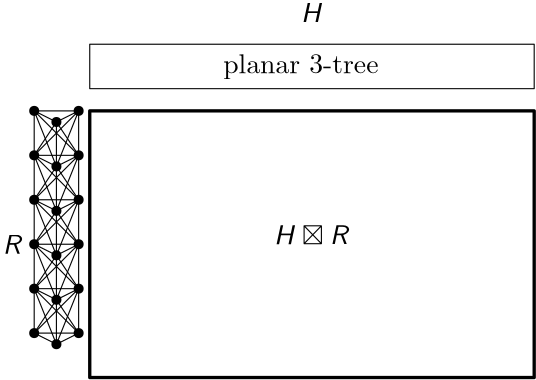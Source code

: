 <?xml version="1.0"?>
<!DOCTYPE ipe SYSTEM "ipe.dtd">
<ipe version="70218" creator="Ipe 7.2.23">
<info created="D:20211121110414" modified="D:20211121115312"/>
<preamble>\usepackage{sfmath}
\usepackage{amssymb}</preamble>
<ipestyle name="basic">
<symbol name="arrow/arc(spx)">
<path stroke="sym-stroke" fill="sym-stroke" pen="sym-pen">
0 0 m
-1 0.333 l
-1 -0.333 l
h
</path>
</symbol>
<symbol name="arrow/farc(spx)">
<path stroke="sym-stroke" fill="white" pen="sym-pen">
0 0 m
-1 0.333 l
-1 -0.333 l
h
</path>
</symbol>
<symbol name="arrow/ptarc(spx)">
<path stroke="sym-stroke" fill="sym-stroke" pen="sym-pen">
0 0 m
-1 0.333 l
-0.8 0 l
-1 -0.333 l
h
</path>
</symbol>
<symbol name="arrow/fptarc(spx)">
<path stroke="sym-stroke" fill="white" pen="sym-pen">
0 0 m
-1 0.333 l
-0.8 0 l
-1 -0.333 l
h
</path>
</symbol>
<symbol name="mark/circle(sx)" transformations="translations">
<path fill="sym-stroke">
0.6 0 0 0.6 0 0 e
0.4 0 0 0.4 0 0 e
</path>
</symbol>
<symbol name="mark/disk(sx)" transformations="translations">
<path fill="sym-stroke">
0.6 0 0 0.6 0 0 e
</path>
</symbol>
<symbol name="mark/fdisk(sfx)" transformations="translations">
<group>
<path fill="sym-fill">
0.5 0 0 0.5 0 0 e
</path>
<path fill="sym-stroke" fillrule="eofill">
0.6 0 0 0.6 0 0 e
0.4 0 0 0.4 0 0 e
</path>
</group>
</symbol>
<symbol name="mark/box(sx)" transformations="translations">
<path fill="sym-stroke" fillrule="eofill">
-0.6 -0.6 m
0.6 -0.6 l
0.6 0.6 l
-0.6 0.6 l
h
-0.4 -0.4 m
0.4 -0.4 l
0.4 0.4 l
-0.4 0.4 l
h
</path>
</symbol>
<symbol name="mark/square(sx)" transformations="translations">
<path fill="sym-stroke">
-0.6 -0.6 m
0.6 -0.6 l
0.6 0.6 l
-0.6 0.6 l
h
</path>
</symbol>
<symbol name="mark/fsquare(sfx)" transformations="translations">
<group>
<path fill="sym-fill">
-0.5 -0.5 m
0.5 -0.5 l
0.5 0.5 l
-0.5 0.5 l
h
</path>
<path fill="sym-stroke" fillrule="eofill">
-0.6 -0.6 m
0.6 -0.6 l
0.6 0.6 l
-0.6 0.6 l
h
-0.4 -0.4 m
0.4 -0.4 l
0.4 0.4 l
-0.4 0.4 l
h
</path>
</group>
</symbol>
<symbol name="mark/cross(sx)" transformations="translations">
<group>
<path fill="sym-stroke">
-0.43 -0.57 m
0.57 0.43 l
0.43 0.57 l
-0.57 -0.43 l
h
</path>
<path fill="sym-stroke">
-0.43 0.57 m
0.57 -0.43 l
0.43 -0.57 l
-0.57 0.43 l
h
</path>
</group>
</symbol>
<symbol name="arrow/fnormal(spx)">
<path stroke="sym-stroke" fill="white" pen="sym-pen">
0 0 m
-1 0.333 l
-1 -0.333 l
h
</path>
</symbol>
<symbol name="arrow/pointed(spx)">
<path stroke="sym-stroke" fill="sym-stroke" pen="sym-pen">
0 0 m
-1 0.333 l
-0.8 0 l
-1 -0.333 l
h
</path>
</symbol>
<symbol name="arrow/fpointed(spx)">
<path stroke="sym-stroke" fill="white" pen="sym-pen">
0 0 m
-1 0.333 l
-0.8 0 l
-1 -0.333 l
h
</path>
</symbol>
<symbol name="arrow/linear(spx)">
<path stroke="sym-stroke" pen="sym-pen">
-1 0.333 m
0 0 l
-1 -0.333 l
</path>
</symbol>
<symbol name="arrow/fdouble(spx)">
<path stroke="sym-stroke" fill="white" pen="sym-pen">
0 0 m
-1 0.333 l
-1 -0.333 l
h
-1 0 m
-2 0.333 l
-2 -0.333 l
h
</path>
</symbol>
<symbol name="arrow/double(spx)">
<path stroke="sym-stroke" fill="sym-stroke" pen="sym-pen">
0 0 m
-1 0.333 l
-1 -0.333 l
h
-1 0 m
-2 0.333 l
-2 -0.333 l
h
</path>
</symbol>
<symbol name="arrow/mid-normal(spx)">
<path stroke="sym-stroke" fill="sym-stroke" pen="sym-pen">
0.5 0 m
-0.5 0.333 l
-0.5 -0.333 l
h
</path>
</symbol>
<symbol name="arrow/mid-fnormal(spx)">
<path stroke="sym-stroke" fill="white" pen="sym-pen">
0.5 0 m
-0.5 0.333 l
-0.5 -0.333 l
h
</path>
</symbol>
<symbol name="arrow/mid-pointed(spx)">
<path stroke="sym-stroke" fill="sym-stroke" pen="sym-pen">
0.5 0 m
-0.5 0.333 l
-0.3 0 l
-0.5 -0.333 l
h
</path>
</symbol>
<symbol name="arrow/mid-fpointed(spx)">
<path stroke="sym-stroke" fill="white" pen="sym-pen">
0.5 0 m
-0.5 0.333 l
-0.3 0 l
-0.5 -0.333 l
h
</path>
</symbol>
<symbol name="arrow/mid-double(spx)">
<path stroke="sym-stroke" fill="sym-stroke" pen="sym-pen">
1 0 m
0 0.333 l
0 -0.333 l
h
0 0 m
-1 0.333 l
-1 -0.333 l
h
</path>
</symbol>
<symbol name="arrow/mid-fdouble(spx)">
<path stroke="sym-stroke" fill="white" pen="sym-pen">
1 0 m
0 0.333 l
0 -0.333 l
h
0 0 m
-1 0.333 l
-1 -0.333 l
h
</path>
</symbol>
<anglesize name="22.5 deg" value="22.5"/>
<anglesize name="30 deg" value="30"/>
<anglesize name="45 deg" value="45"/>
<anglesize name="60 deg" value="60"/>
<anglesize name="90 deg" value="90"/>
<arrowsize name="large" value="10"/>
<arrowsize name="small" value="5"/>
<arrowsize name="tiny" value="3"/>
<color name="blue" value="0 0 1"/>
<color name="brown" value="0.647 0.165 0.165"/>
<color name="darkblue" value="0 0 0.545"/>
<color name="darkcyan" value="0 0.545 0.545"/>
<color name="darkgray" value="0.663"/>
<color name="darkgreen" value="0 0.392 0"/>
<color name="darkmagenta" value="0.545 0 0.545"/>
<color name="darkorange" value="1 0.549 0"/>
<color name="darkred" value="0.545 0 0"/>
<color name="gold" value="1 0.843 0"/>
<color name="gray" value="0.745"/>
<color name="green" value="0 1 0"/>
<color name="lightblue" value="0.678 0.847 0.902"/>
<color name="lightcyan" value="0.878 1 1"/>
<color name="lightgray" value="0.827"/>
<color name="lightgreen" value="0.565 0.933 0.565"/>
<color name="lightyellow" value="1 1 0.878"/>
<color name="navy" value="0 0 0.502"/>
<color name="orange" value="1 0.647 0"/>
<color name="pink" value="1 0.753 0.796"/>
<color name="purple" value="0.627 0.125 0.941"/>
<color name="red" value="1 0 0"/>
<color name="seagreen" value="0.18 0.545 0.341"/>
<color name="turquoise" value="0.251 0.878 0.816"/>
<color name="violet" value="0.933 0.51 0.933"/>
<color name="yellow" value="1 1 0"/>
<dashstyle name="dash dot dotted" value="[4 2 1 2 1 2] 0"/>
<dashstyle name="dash dotted" value="[4 2 1 2] 0"/>
<dashstyle name="dashed" value="[4] 0"/>
<dashstyle name="dotted" value="[1 3] 0"/>
<gridsize name="10 pts (~3.5 mm)" value="10"/>
<gridsize name="14 pts (~5 mm)" value="14"/>
<gridsize name="16 pts (~6 mm)" value="16"/>
<gridsize name="20 pts (~7 mm)" value="20"/>
<gridsize name="28 pts (~10 mm)" value="28"/>
<gridsize name="32 pts (~12 mm)" value="32"/>
<gridsize name="4 pts" value="4"/>
<gridsize name="56 pts (~20 mm)" value="56"/>
<gridsize name="8 pts (~3 mm)" value="8"/>
<opacity name="10%" value="0.1"/>
<opacity name="30%" value="0.3"/>
<opacity name="50%" value="0.5"/>
<opacity name="75%" value="0.75"/>
<pen name="fat" value="1.2"/>
<pen name="heavier" value="0.8"/>
<pen name="ultrafat" value="2"/>
<symbolsize name="large" value="5"/>
<symbolsize name="small" value="2"/>
<symbolsize name="tiny" value="1.1"/>
<textsize name="Huge" value="\Huge"/>
<textsize name="LARGE" value="\LARGE"/>
<textsize name="Large" value="\Large"/>
<textsize name="footnote" value="\footnotesize"/>
<textsize name="huge" value="\huge"/>
<textsize name="large" value="\large"/>
<textsize name="small" value="\small"/>
<textsize name="tiny" value="\tiny"/>
<textstyle name="center" begin="\begin{center}" end="\end{center}"/>
<textstyle name="item" begin="\begin{itemize}\item{}" end="\end{itemize}"/>
<textstyle name="itemize" begin="\begin{itemize}" end="\end{itemize}"/>
<tiling name="falling" angle="-60" step="4" width="1"/>
<tiling name="rising" angle="30" step="4" width="1"/>
</ipestyle>
<ipestyle name="odscolors">
<color name="columbia blue" value="0.745 0.847 0.831"/>
<color name="diamond" value="0.721 0.882 1"/>
<color name="dutch white" value="0.866 0.878 0.741"/>
<color name="granny smith apple" value="0.733 0.858 0.607"/>
<color name="laurel green" value="0.67 0.768 0.631"/>
<color name="light salmon" value="0.98 0.635 0.458"/>
<color name="lightgray" value="0.827"/>
<color name="magic mint" value="0.647 1 0.839"/>
<color name="medium sea green" value="0.266 0.686 0.411"/>
<color name="midnight green" value="0.062 0.309 0.333"/>
<color name="myrtle green" value="0.196 0.454 0.427"/>
<color name="pale chestnut" value="0.909 0.682 0.717"/>
<color name="paynes grey" value="0.345 0.435 0.486"/>
<color name="pearl aqua" value="0.556 0.776 0.725"/>
<color name="pink raspberry" value="0.639 0.043 0.215"/>
<color name="pink-orange" value="1 0.549 0.38"/>
<color name="rose gold" value="0.741 0.419 0.45"/>
<color name="steel teal" value="0.4 0.521 0.525"/>
<color name="tigers eye" value="0.968 0.549 0.235"/>
<color name="trolley grey" value="0.505 0.498 0.458"/>
<color name="usc gold" value="1 0.807 0.019"/>
</ipestyle>
<page>
<layer name="alpha"/>
<layer name="beta"/>
<layer name="gamma"/>
<layer name="delta"/>
<layer name="epsilon"/>
<layer name="zeta"/>
<layer name="eta"/>
<view layers="alpha" active="alpha"/>
<view layers="alpha beta" active="beta"/>
<view layers="alpha beta gamma" active="gamma"/>
<view layers="alpha beta gamma delta" active="delta"/>
<view layers="alpha beta gamma delta epsilon" active="epsilon"/>
<view layers="alpha beta gamma delta epsilon zeta" active="zeta"/>
<view layers="alpha beta gamma delta epsilon zeta eta" active="eta"/>
<path layer="eta" matrix="1 0 0 1 96 -16" fill="light salmon">
5.50667 0 0 5.50667 192 656 e
</path>
<path matrix="1 0 0 1 96 0" fill="granny smith apple">
5.50667 0 0 5.50667 192 656 e
</path>
<text layer="alpha" matrix="1 0 0 1 0 16" transformations="translations" pos="288 704" stroke="black" type="label" width="7.863" height="6.918" depth="0" halign="center" valign="baseline" style="math">H</text>
<text matrix="1 0 0 1 -8.04913 -16" transformations="translations" pos="192 656" stroke="black" type="label" width="7.26" height="6.918" depth="0" halign="right" valign="center" style="math">R</text>
<path stroke="black" pen="fat">
208 688 m
208 592 l
368 592 l
368 688 l
h
</path>
<text matrix="1 0 0 1 -32 32" transformations="translations" pos="320 608" stroke="black" type="label" width="27.3" height="6.918" depth="0" halign="center" valign="baseline" style="math">H\boxtimes R</text>
<use layer="beta" name="mark/disk(sx)" pos="256 704" size="large" stroke="black"/>
<use name="mark/disk(sx)" pos="272 704" size="large" stroke="black"/>
<use name="mark/disk(sx)" pos="288 704" size="large" stroke="black"/>
<use name="mark/disk(sx)" pos="304 704" size="large" stroke="black"/>
<path stroke="black" pen="fat">
256 704 m
272 704 l
</path>
<path stroke="black" pen="fat">
272 704 m
264 712
272 720
280 712
272 704 c
</path>
<path stroke="black" pen="fat">
272 704 m
288 704 l
</path>
<path stroke="black" pen="fat">
288 704 m
272 696
256 704 c
</path>
<path stroke="black" pen="fat">
256 704 m
272 688
288 704 c
</path>
<path stroke="black" pen="fat">
288 704 m
304 704 l
</path>
<use layer="gamma" name="mark/disk(sx)" pos="288 704" size="large" stroke="tigers eye"/>
<use layer="delta" name="mark/disk(sx)" pos="288 656" size="large" stroke="tigers eye"/>
<use name="mark/disk(sx)" pos="288 640" size="large" stroke="tigers eye"/>
<use layer="epsilon" name="mark/disk(sx)" pos="192 640" size="large" stroke="tigers eye"/>
<use name="mark/disk(sx)" pos="192 656" size="large" stroke="tigers eye"/>
<path layer="zeta" matrix="1 0 0 1 0 -16" fill="light salmon">
5.50667 0 0 5.50667 192 656 e
</path>
<path fill="granny smith apple">
5.50667 0 0 5.50667 192 656 e
</path>
<use layer="alpha" matrix="1 0 0 1 92 -48" name="mark/disk(sx)" pos="96 736" size="normal" stroke="black"/>
<use matrix="1 0 0 1 92 -48" name="mark/disk(sx)" pos="112 736" size="normal" stroke="black"/>
<use matrix="1 0 0 1 92 -44" name="mark/disk(sx)" pos="104 728" size="normal" stroke="black"/>
<path matrix="1 0 0 1 92 -48" stroke="black">
96 736 m
112 736 l
</path>
<path matrix="1 0 0 1 92 -48" stroke="black">
112 736 m
104 732 l
</path>
<path matrix="1 0 0 1 92 -48" stroke="black">
104 732 m
96 736 l
</path>
<path matrix="1 0 0 1 92 -48" stroke="black">
96 736 m
112 720 l
</path>
<path matrix="1 0 0 1 92 -48" stroke="black">
96 736 m
104 716 l
</path>
<path matrix="1 0 0 1 92 -48" stroke="black">
96 736 m
96 720 l
</path>
<path matrix="1 0 0 1 92 -48" stroke="black">
104 732 m
96 720 l
</path>
<path matrix="1 0 0 1 92 -48" stroke="black">
104 732 m
104 716 l
</path>
<path matrix="1 0 0 1 92 -48" stroke="black">
104 732 m
112 720 l
</path>
<path matrix="1 0 0 1 92 -48" stroke="black">
112 736 m
112 720 l
</path>
<path matrix="1 0 0 1 92 -48" stroke="black">
112 736 m
104 716 l
</path>
<path matrix="1 0 0 1 92 -48" stroke="black">
112 736 m
96 720 l
</path>
<use matrix="1 0 0 1 92 -64" name="mark/disk(sx)" pos="96 736" size="normal" stroke="black"/>
<use matrix="1 0 0 1 92 -64" name="mark/disk(sx)" pos="112 736" size="normal" stroke="black"/>
<use matrix="1 0 0 1 92 -60" name="mark/disk(sx)" pos="104 728" size="normal" stroke="black"/>
<path matrix="1 0 0 1 92 -64" stroke="black">
96 736 m
112 736 l
</path>
<path matrix="1 0 0 1 92 -64" stroke="black">
112 736 m
104 732 l
</path>
<path matrix="1 0 0 1 92 -64" stroke="black">
104 732 m
96 736 l
</path>
<path matrix="1 0 0 1 92 -64" stroke="black">
96 736 m
112 720 l
</path>
<path matrix="1 0 0 1 92 -64" stroke="black">
96 736 m
104 716 l
</path>
<path matrix="1 0 0 1 92 -64" stroke="black">
96 736 m
96 720 l
</path>
<path matrix="1 0 0 1 92 -64" stroke="black">
104 732 m
96 720 l
</path>
<path matrix="1 0 0 1 92 -64" stroke="black">
104 732 m
104 716 l
</path>
<path matrix="1 0 0 1 92 -64" stroke="black">
104 732 m
112 720 l
</path>
<path matrix="1 0 0 1 92 -64" stroke="black">
112 736 m
112 720 l
</path>
<path matrix="1 0 0 1 92 -64" stroke="black">
112 736 m
104 716 l
</path>
<path matrix="1 0 0 1 92 -64" stroke="black">
112 736 m
96 720 l
</path>
<use matrix="1 0 0 1 92 -80" name="mark/disk(sx)" pos="96 736" size="normal" stroke="black"/>
<use matrix="1 0 0 1 92 -80" name="mark/disk(sx)" pos="112 736" size="normal" stroke="black"/>
<use matrix="1 0 0 1 92 -76" name="mark/disk(sx)" pos="104 728" size="normal" stroke="black"/>
<path matrix="1 0 0 1 92 -80" stroke="black">
96 736 m
112 736 l
</path>
<path matrix="1 0 0 1 92 -80" stroke="black">
112 736 m
104 732 l
</path>
<path matrix="1 0 0 1 92 -80" stroke="black">
104 732 m
96 736 l
</path>
<path matrix="1 0 0 1 92 -80" stroke="black">
96 736 m
112 720 l
</path>
<path matrix="1 0 0 1 92 -80" stroke="black">
96 736 m
104 716 l
</path>
<path matrix="1 0 0 1 92 -80" stroke="black">
96 736 m
96 720 l
</path>
<path matrix="1 0 0 1 92 -80" stroke="black">
104 732 m
96 720 l
</path>
<path matrix="1 0 0 1 92 -80" stroke="black">
104 732 m
104 716 l
</path>
<path matrix="1 0 0 1 92 -80" stroke="black">
104 732 m
112 720 l
</path>
<path matrix="1 0 0 1 92 -80" stroke="black">
112 736 m
112 720 l
</path>
<path matrix="1 0 0 1 92 -80" stroke="black">
112 736 m
104 716 l
</path>
<path matrix="1 0 0 1 92 -80" stroke="black">
112 736 m
96 720 l
</path>
<use matrix="1 0 0 1 92 -96" name="mark/disk(sx)" pos="96 736" size="normal" stroke="black"/>
<use matrix="1 0 0 1 92 -96" name="mark/disk(sx)" pos="112 736" size="normal" stroke="black"/>
<use matrix="1 0 0 1 92 -92" name="mark/disk(sx)" pos="104 728" size="normal" stroke="black"/>
<path matrix="1 0 0 1 92 -96" stroke="black">
96 736 m
112 736 l
</path>
<path matrix="1 0 0 1 92 -96" stroke="black">
112 736 m
104 732 l
</path>
<path matrix="1 0 0 1 92 -96" stroke="black">
104 732 m
96 736 l
</path>
<path matrix="1 0 0 1 92 -96" stroke="black">
96 736 m
112 720 l
</path>
<path matrix="1 0 0 1 92 -96" stroke="black">
96 736 m
104 716 l
</path>
<path matrix="1 0 0 1 92 -96" stroke="black">
96 736 m
96 720 l
</path>
<path matrix="1 0 0 1 92 -96" stroke="black">
104 732 m
96 720 l
</path>
<path matrix="1 0 0 1 92 -96" stroke="black">
104 732 m
104 716 l
</path>
<path matrix="1 0 0 1 92 -96" stroke="black">
104 732 m
112 720 l
</path>
<path matrix="1 0 0 1 92 -96" stroke="black">
112 736 m
112 720 l
</path>
<path matrix="1 0 0 1 92 -96" stroke="black">
112 736 m
104 716 l
</path>
<path matrix="1 0 0 1 92 -96" stroke="black">
112 736 m
96 720 l
</path>
<use matrix="1 0 0 1 92 -112" name="mark/disk(sx)" pos="96 736" size="normal" stroke="black"/>
<use matrix="1 0 0 1 92 -112" name="mark/disk(sx)" pos="112 736" size="normal" stroke="black"/>
<use matrix="1 0 0 1 92 -108" name="mark/disk(sx)" pos="104 728" size="normal" stroke="black"/>
<path matrix="1 0 0 1 92 -112" stroke="black">
96 736 m
112 736 l
</path>
<path matrix="1 0 0 1 92 -112" stroke="black">
112 736 m
104 732 l
</path>
<path matrix="1 0 0 1 92 -112" stroke="black">
104 732 m
96 736 l
</path>
<path matrix="1 0 0 1 92 -112" stroke="black">
96 736 m
112 720 l
</path>
<path matrix="1 0 0 1 92 -112" stroke="black">
96 736 m
104 716 l
</path>
<path matrix="1 0 0 1 92 -112" stroke="black">
96 736 m
96 720 l
</path>
<path matrix="1 0 0 1 92 -112" stroke="black">
104 732 m
96 720 l
</path>
<path matrix="1 0 0 1 92 -112" stroke="black">
104 732 m
104 716 l
</path>
<path matrix="1 0 0 1 92 -112" stroke="black">
104 732 m
112 720 l
</path>
<path matrix="1 0 0 1 92 -112" stroke="black">
112 736 m
112 720 l
</path>
<path matrix="1 0 0 1 92 -112" stroke="black">
112 736 m
104 716 l
</path>
<path matrix="1 0 0 1 92 -112" stroke="black">
112 736 m
96 720 l
</path>
<use matrix="1 0 0 1 92 -128" name="mark/disk(sx)" pos="96 736" size="normal" stroke="black"/>
<use matrix="1 0 0 1 92 -128" name="mark/disk(sx)" pos="112 736" size="normal" stroke="black"/>
<use matrix="1 0 0 1 92 -124" name="mark/disk(sx)" pos="104 728" size="normal" stroke="black"/>
<path matrix="1 0 0 1 92 -128" stroke="black">
96 736 m
112 736 l
</path>
<path matrix="1 0 0 1 92 -128" stroke="black">
112 736 m
104 732 l
</path>
<path matrix="1 0 0 1 92 -128" stroke="black">
104 732 m
96 736 l
</path>
<path stroke="black">
208 712 m
208 696 l
368 696 l
368 712 l
h
</path>
<text transformations="translations" pos="284 704" stroke="black" type="label" width="55.957" height="6.926" depth="1.93" halign="center" valign="center">planar 3-tree</text>
</page>
</ipe>
